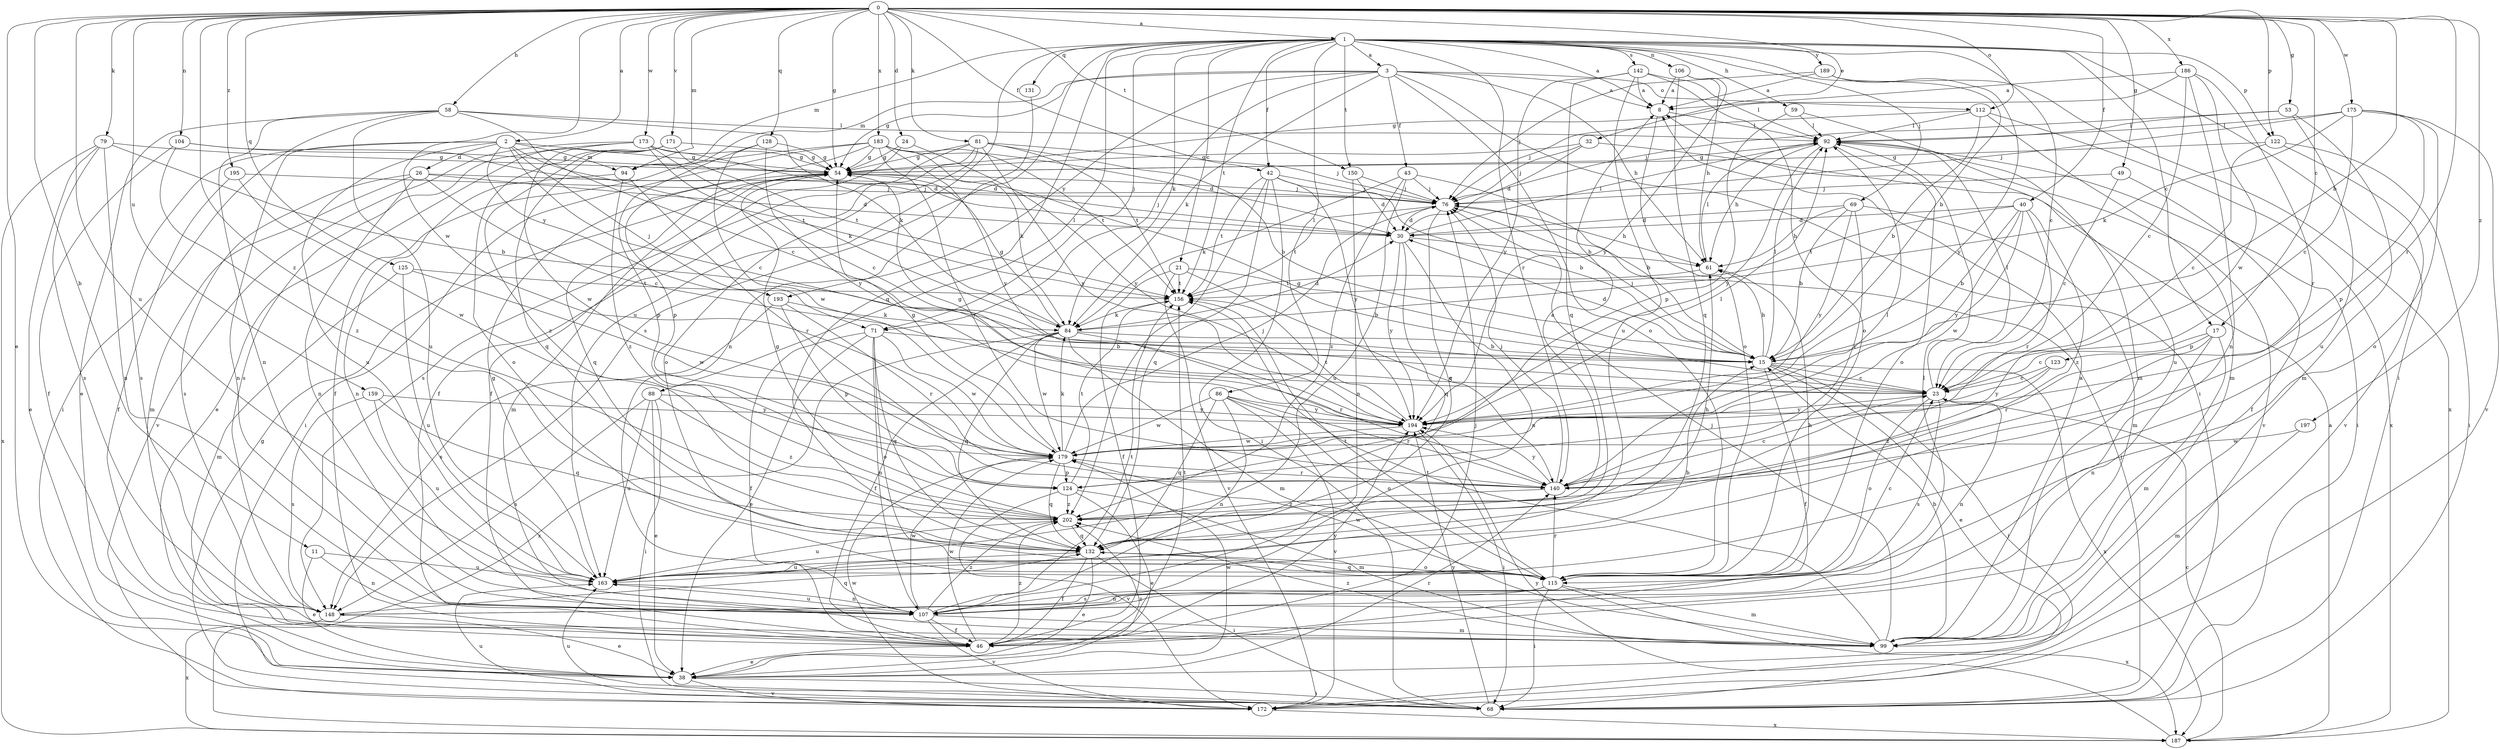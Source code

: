 strict digraph  {
0;
1;
2;
3;
8;
11;
15;
17;
21;
23;
24;
26;
30;
32;
38;
40;
42;
43;
46;
49;
53;
54;
58;
59;
61;
68;
69;
71;
76;
79;
81;
84;
86;
88;
92;
94;
99;
104;
106;
107;
112;
115;
122;
123;
124;
125;
128;
131;
132;
140;
142;
148;
150;
156;
159;
163;
171;
172;
173;
175;
179;
183;
186;
187;
189;
193;
194;
195;
197;
202;
0 -> 1  [label=a];
0 -> 2  [label=a];
0 -> 11  [label=b];
0 -> 15  [label=b];
0 -> 17  [label=c];
0 -> 24  [label=d];
0 -> 32  [label=e];
0 -> 38  [label=e];
0 -> 40  [label=f];
0 -> 42  [label=f];
0 -> 49  [label=g];
0 -> 53  [label=g];
0 -> 54  [label=g];
0 -> 58  [label=h];
0 -> 79  [label=k];
0 -> 81  [label=k];
0 -> 94  [label=m];
0 -> 104  [label=n];
0 -> 112  [label=o];
0 -> 122  [label=p];
0 -> 125  [label=q];
0 -> 128  [label=q];
0 -> 140  [label=r];
0 -> 150  [label=t];
0 -> 159  [label=u];
0 -> 163  [label=u];
0 -> 171  [label=v];
0 -> 173  [label=w];
0 -> 175  [label=w];
0 -> 179  [label=w];
0 -> 183  [label=x];
0 -> 186  [label=x];
0 -> 195  [label=z];
0 -> 197  [label=z];
0 -> 202  [label=z];
1 -> 3  [label=a];
1 -> 8  [label=a];
1 -> 15  [label=b];
1 -> 17  [label=c];
1 -> 21  [label=c];
1 -> 23  [label=c];
1 -> 42  [label=f];
1 -> 59  [label=h];
1 -> 68  [label=i];
1 -> 69  [label=j];
1 -> 71  [label=j];
1 -> 84  [label=k];
1 -> 86  [label=l];
1 -> 88  [label=l];
1 -> 94  [label=m];
1 -> 106  [label=n];
1 -> 122  [label=p];
1 -> 131  [label=q];
1 -> 132  [label=q];
1 -> 140  [label=r];
1 -> 142  [label=s];
1 -> 148  [label=s];
1 -> 150  [label=t];
1 -> 156  [label=t];
1 -> 163  [label=u];
1 -> 189  [label=y];
2 -> 23  [label=c];
2 -> 26  [label=d];
2 -> 54  [label=g];
2 -> 71  [label=j];
2 -> 94  [label=m];
2 -> 107  [label=n];
2 -> 148  [label=s];
2 -> 156  [label=t];
2 -> 163  [label=u];
2 -> 193  [label=y];
3 -> 8  [label=a];
3 -> 43  [label=f];
3 -> 54  [label=g];
3 -> 61  [label=h];
3 -> 68  [label=i];
3 -> 71  [label=j];
3 -> 84  [label=k];
3 -> 94  [label=m];
3 -> 112  [label=o];
3 -> 115  [label=o];
3 -> 193  [label=y];
8 -> 92  [label=l];
8 -> 115  [label=o];
11 -> 38  [label=e];
11 -> 107  [label=n];
11 -> 163  [label=u];
15 -> 23  [label=c];
15 -> 30  [label=d];
15 -> 38  [label=e];
15 -> 46  [label=f];
15 -> 61  [label=h];
15 -> 68  [label=i];
15 -> 76  [label=j];
15 -> 92  [label=l];
15 -> 187  [label=x];
17 -> 23  [label=c];
17 -> 99  [label=m];
17 -> 107  [label=n];
17 -> 123  [label=p];
17 -> 140  [label=r];
21 -> 15  [label=b];
21 -> 46  [label=f];
21 -> 140  [label=r];
21 -> 156  [label=t];
21 -> 172  [label=v];
23 -> 54  [label=g];
23 -> 92  [label=l];
23 -> 107  [label=n];
23 -> 115  [label=o];
23 -> 148  [label=s];
23 -> 194  [label=y];
24 -> 46  [label=f];
24 -> 54  [label=g];
24 -> 194  [label=y];
26 -> 23  [label=c];
26 -> 30  [label=d];
26 -> 76  [label=j];
26 -> 99  [label=m];
26 -> 107  [label=n];
26 -> 148  [label=s];
30 -> 61  [label=h];
30 -> 92  [label=l];
30 -> 107  [label=n];
30 -> 132  [label=q];
30 -> 194  [label=y];
32 -> 30  [label=d];
32 -> 54  [label=g];
32 -> 76  [label=j];
32 -> 163  [label=u];
38 -> 68  [label=i];
38 -> 140  [label=r];
38 -> 172  [label=v];
38 -> 179  [label=w];
38 -> 202  [label=z];
40 -> 15  [label=b];
40 -> 30  [label=d];
40 -> 140  [label=r];
40 -> 156  [label=t];
40 -> 179  [label=w];
40 -> 194  [label=y];
40 -> 202  [label=z];
42 -> 15  [label=b];
42 -> 68  [label=i];
42 -> 76  [label=j];
42 -> 132  [label=q];
42 -> 156  [label=t];
42 -> 194  [label=y];
42 -> 202  [label=z];
43 -> 15  [label=b];
43 -> 76  [label=j];
43 -> 84  [label=k];
43 -> 163  [label=u];
43 -> 202  [label=z];
46 -> 38  [label=e];
46 -> 76  [label=j];
46 -> 156  [label=t];
46 -> 179  [label=w];
46 -> 194  [label=y];
46 -> 202  [label=z];
49 -> 23  [label=c];
49 -> 46  [label=f];
49 -> 76  [label=j];
53 -> 76  [label=j];
53 -> 92  [label=l];
53 -> 99  [label=m];
53 -> 163  [label=u];
54 -> 76  [label=j];
54 -> 99  [label=m];
54 -> 132  [label=q];
58 -> 23  [label=c];
58 -> 38  [label=e];
58 -> 68  [label=i];
58 -> 84  [label=k];
58 -> 92  [label=l];
58 -> 107  [label=n];
58 -> 163  [label=u];
59 -> 92  [label=l];
59 -> 99  [label=m];
59 -> 124  [label=p];
61 -> 92  [label=l];
61 -> 156  [label=t];
68 -> 54  [label=g];
68 -> 76  [label=j];
68 -> 163  [label=u];
68 -> 194  [label=y];
69 -> 15  [label=b];
69 -> 30  [label=d];
69 -> 61  [label=h];
69 -> 99  [label=m];
69 -> 140  [label=r];
69 -> 194  [label=y];
71 -> 15  [label=b];
71 -> 38  [label=e];
71 -> 46  [label=f];
71 -> 107  [label=n];
71 -> 115  [label=o];
71 -> 132  [label=q];
71 -> 179  [label=w];
76 -> 30  [label=d];
76 -> 61  [label=h];
76 -> 132  [label=q];
76 -> 156  [label=t];
79 -> 15  [label=b];
79 -> 38  [label=e];
79 -> 54  [label=g];
79 -> 107  [label=n];
79 -> 148  [label=s];
79 -> 187  [label=x];
81 -> 15  [label=b];
81 -> 46  [label=f];
81 -> 54  [label=g];
81 -> 76  [label=j];
81 -> 115  [label=o];
81 -> 148  [label=s];
81 -> 156  [label=t];
81 -> 194  [label=y];
84 -> 15  [label=b];
84 -> 30  [label=d];
84 -> 46  [label=f];
84 -> 54  [label=g];
84 -> 99  [label=m];
84 -> 132  [label=q];
84 -> 140  [label=r];
84 -> 179  [label=w];
84 -> 187  [label=x];
86 -> 107  [label=n];
86 -> 115  [label=o];
86 -> 132  [label=q];
86 -> 140  [label=r];
86 -> 172  [label=v];
86 -> 179  [label=w];
86 -> 194  [label=y];
88 -> 38  [label=e];
88 -> 68  [label=i];
88 -> 148  [label=s];
88 -> 163  [label=u];
88 -> 194  [label=y];
88 -> 202  [label=z];
92 -> 54  [label=g];
92 -> 61  [label=h];
92 -> 68  [label=i];
92 -> 115  [label=o];
92 -> 172  [label=v];
92 -> 194  [label=y];
94 -> 107  [label=n];
94 -> 140  [label=r];
94 -> 202  [label=z];
99 -> 8  [label=a];
99 -> 15  [label=b];
99 -> 76  [label=j];
99 -> 156  [label=t];
99 -> 202  [label=z];
104 -> 30  [label=d];
104 -> 46  [label=f];
104 -> 54  [label=g];
104 -> 202  [label=z];
106 -> 8  [label=a];
106 -> 61  [label=h];
106 -> 132  [label=q];
106 -> 194  [label=y];
107 -> 46  [label=f];
107 -> 92  [label=l];
107 -> 99  [label=m];
107 -> 156  [label=t];
107 -> 163  [label=u];
107 -> 172  [label=v];
107 -> 179  [label=w];
107 -> 202  [label=z];
112 -> 15  [label=b];
112 -> 76  [label=j];
112 -> 92  [label=l];
112 -> 99  [label=m];
112 -> 187  [label=x];
115 -> 23  [label=c];
115 -> 61  [label=h];
115 -> 68  [label=i];
115 -> 99  [label=m];
115 -> 107  [label=n];
115 -> 132  [label=q];
115 -> 140  [label=r];
115 -> 148  [label=s];
115 -> 156  [label=t];
115 -> 179  [label=w];
115 -> 187  [label=x];
122 -> 23  [label=c];
122 -> 54  [label=g];
122 -> 68  [label=i];
122 -> 172  [label=v];
123 -> 23  [label=c];
123 -> 194  [label=y];
123 -> 202  [label=z];
124 -> 38  [label=e];
124 -> 99  [label=m];
124 -> 156  [label=t];
124 -> 172  [label=v];
124 -> 202  [label=z];
125 -> 99  [label=m];
125 -> 156  [label=t];
125 -> 163  [label=u];
125 -> 179  [label=w];
128 -> 54  [label=g];
128 -> 124  [label=p];
128 -> 179  [label=w];
128 -> 194  [label=y];
131 -> 107  [label=n];
132 -> 38  [label=e];
132 -> 46  [label=f];
132 -> 61  [label=h];
132 -> 68  [label=i];
132 -> 115  [label=o];
132 -> 163  [label=u];
140 -> 23  [label=c];
140 -> 76  [label=j];
140 -> 92  [label=l];
140 -> 194  [label=y];
140 -> 202  [label=z];
142 -> 8  [label=a];
142 -> 92  [label=l];
142 -> 115  [label=o];
142 -> 132  [label=q];
142 -> 163  [label=u];
142 -> 194  [label=y];
148 -> 38  [label=e];
148 -> 132  [label=q];
148 -> 187  [label=x];
150 -> 30  [label=d];
150 -> 76  [label=j];
150 -> 107  [label=n];
156 -> 84  [label=k];
159 -> 132  [label=q];
159 -> 148  [label=s];
159 -> 163  [label=u];
159 -> 194  [label=y];
163 -> 15  [label=b];
163 -> 54  [label=g];
163 -> 107  [label=n];
171 -> 38  [label=e];
171 -> 54  [label=g];
171 -> 115  [label=o];
171 -> 132  [label=q];
171 -> 156  [label=t];
171 -> 202  [label=z];
172 -> 163  [label=u];
172 -> 179  [label=w];
172 -> 187  [label=x];
173 -> 23  [label=c];
173 -> 30  [label=d];
173 -> 54  [label=g];
173 -> 84  [label=k];
173 -> 148  [label=s];
173 -> 172  [label=v];
173 -> 179  [label=w];
175 -> 23  [label=c];
175 -> 76  [label=j];
175 -> 84  [label=k];
175 -> 92  [label=l];
175 -> 115  [label=o];
175 -> 124  [label=p];
175 -> 172  [label=v];
179 -> 54  [label=g];
179 -> 76  [label=j];
179 -> 84  [label=k];
179 -> 92  [label=l];
179 -> 124  [label=p];
179 -> 132  [label=q];
179 -> 140  [label=r];
183 -> 30  [label=d];
183 -> 46  [label=f];
183 -> 54  [label=g];
183 -> 68  [label=i];
183 -> 84  [label=k];
183 -> 124  [label=p];
183 -> 140  [label=r];
183 -> 156  [label=t];
183 -> 194  [label=y];
186 -> 8  [label=a];
186 -> 23  [label=c];
186 -> 54  [label=g];
186 -> 107  [label=n];
186 -> 140  [label=r];
186 -> 179  [label=w];
187 -> 8  [label=a];
187 -> 23  [label=c];
187 -> 194  [label=y];
189 -> 8  [label=a];
189 -> 76  [label=j];
189 -> 187  [label=x];
189 -> 194  [label=y];
193 -> 84  [label=k];
193 -> 124  [label=p];
193 -> 140  [label=r];
193 -> 148  [label=s];
194 -> 54  [label=g];
194 -> 68  [label=i];
194 -> 156  [label=t];
194 -> 179  [label=w];
195 -> 46  [label=f];
195 -> 76  [label=j];
195 -> 179  [label=w];
197 -> 99  [label=m];
197 -> 179  [label=w];
202 -> 8  [label=a];
202 -> 54  [label=g];
202 -> 132  [label=q];
202 -> 163  [label=u];
}
